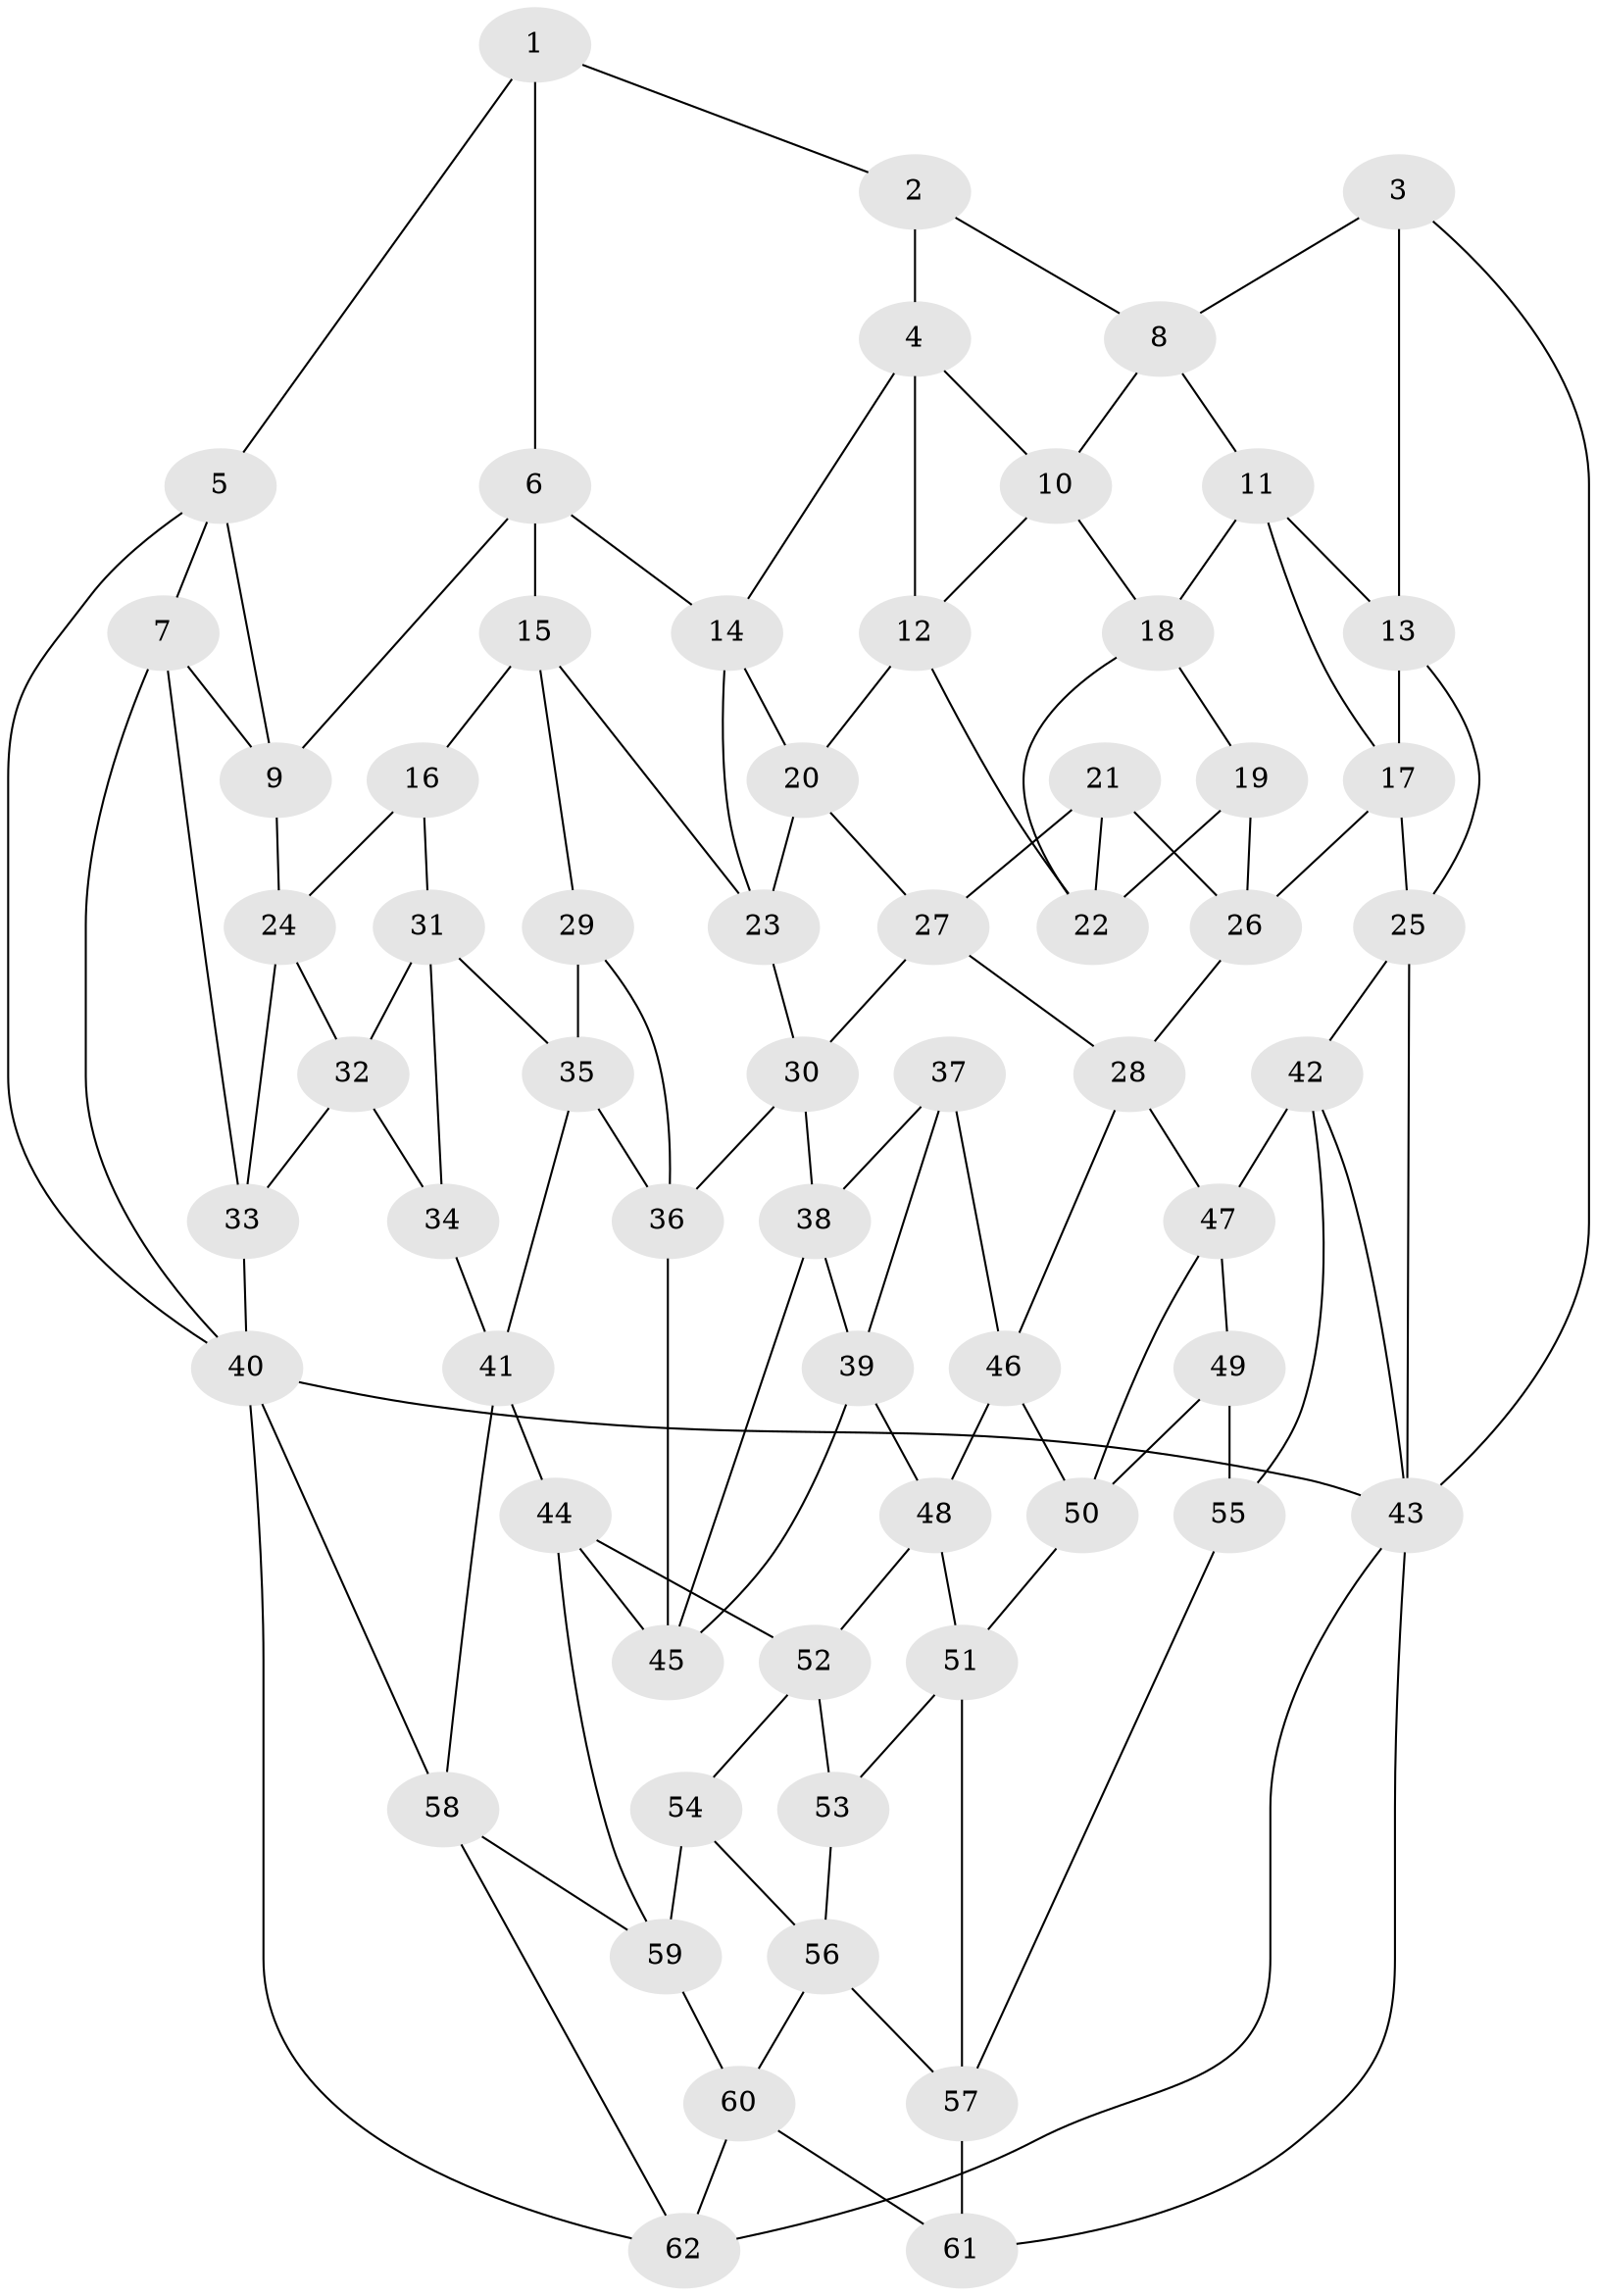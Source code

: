 // original degree distribution, {3: 0.024390243902439025, 4: 0.1951219512195122, 6: 0.18699186991869918, 5: 0.5934959349593496}
// Generated by graph-tools (version 1.1) at 2025/51/03/09/25 03:51:03]
// undirected, 62 vertices, 119 edges
graph export_dot {
graph [start="1"]
  node [color=gray90,style=filled];
  1;
  2;
  3;
  4;
  5;
  6;
  7;
  8;
  9;
  10;
  11;
  12;
  13;
  14;
  15;
  16;
  17;
  18;
  19;
  20;
  21;
  22;
  23;
  24;
  25;
  26;
  27;
  28;
  29;
  30;
  31;
  32;
  33;
  34;
  35;
  36;
  37;
  38;
  39;
  40;
  41;
  42;
  43;
  44;
  45;
  46;
  47;
  48;
  49;
  50;
  51;
  52;
  53;
  54;
  55;
  56;
  57;
  58;
  59;
  60;
  61;
  62;
  1 -- 2 [weight=1.0];
  1 -- 5 [weight=1.0];
  1 -- 6 [weight=1.0];
  2 -- 4 [weight=1.0];
  2 -- 8 [weight=1.0];
  3 -- 8 [weight=1.0];
  3 -- 13 [weight=1.0];
  3 -- 43 [weight=1.0];
  4 -- 10 [weight=1.0];
  4 -- 12 [weight=1.0];
  4 -- 14 [weight=1.0];
  5 -- 7 [weight=1.0];
  5 -- 9 [weight=1.0];
  5 -- 40 [weight=1.0];
  6 -- 9 [weight=1.0];
  6 -- 14 [weight=1.0];
  6 -- 15 [weight=1.0];
  7 -- 9 [weight=1.0];
  7 -- 33 [weight=1.0];
  7 -- 40 [weight=1.0];
  8 -- 10 [weight=1.0];
  8 -- 11 [weight=1.0];
  9 -- 24 [weight=1.0];
  10 -- 12 [weight=1.0];
  10 -- 18 [weight=1.0];
  11 -- 13 [weight=1.0];
  11 -- 17 [weight=1.0];
  11 -- 18 [weight=1.0];
  12 -- 20 [weight=1.0];
  12 -- 22 [weight=1.0];
  13 -- 17 [weight=1.0];
  13 -- 25 [weight=1.0];
  14 -- 20 [weight=1.0];
  14 -- 23 [weight=1.0];
  15 -- 16 [weight=1.0];
  15 -- 23 [weight=1.0];
  15 -- 29 [weight=1.0];
  16 -- 24 [weight=1.0];
  16 -- 31 [weight=1.0];
  17 -- 25 [weight=1.0];
  17 -- 26 [weight=1.0];
  18 -- 19 [weight=1.0];
  18 -- 22 [weight=1.0];
  19 -- 22 [weight=1.0];
  19 -- 26 [weight=1.0];
  20 -- 23 [weight=1.0];
  20 -- 27 [weight=1.0];
  21 -- 22 [weight=1.0];
  21 -- 26 [weight=1.0];
  21 -- 27 [weight=1.0];
  23 -- 30 [weight=1.0];
  24 -- 32 [weight=1.0];
  24 -- 33 [weight=1.0];
  25 -- 42 [weight=1.0];
  25 -- 43 [weight=1.0];
  26 -- 28 [weight=1.0];
  27 -- 28 [weight=1.0];
  27 -- 30 [weight=1.0];
  28 -- 46 [weight=1.0];
  28 -- 47 [weight=1.0];
  29 -- 35 [weight=1.0];
  29 -- 36 [weight=1.0];
  30 -- 36 [weight=1.0];
  30 -- 38 [weight=1.0];
  31 -- 32 [weight=1.0];
  31 -- 34 [weight=1.0];
  31 -- 35 [weight=1.0];
  32 -- 33 [weight=1.0];
  32 -- 34 [weight=1.0];
  33 -- 40 [weight=1.0];
  34 -- 41 [weight=1.0];
  35 -- 36 [weight=1.0];
  35 -- 41 [weight=1.0];
  36 -- 45 [weight=1.0];
  37 -- 38 [weight=1.0];
  37 -- 39 [weight=1.0];
  37 -- 46 [weight=1.0];
  38 -- 39 [weight=1.0];
  38 -- 45 [weight=1.0];
  39 -- 45 [weight=1.0];
  39 -- 48 [weight=1.0];
  40 -- 43 [weight=1.0];
  40 -- 58 [weight=1.0];
  40 -- 62 [weight=1.0];
  41 -- 44 [weight=1.0];
  41 -- 58 [weight=1.0];
  42 -- 43 [weight=1.0];
  42 -- 47 [weight=1.0];
  42 -- 55 [weight=1.0];
  43 -- 61 [weight=1.0];
  43 -- 62 [weight=1.0];
  44 -- 45 [weight=1.0];
  44 -- 52 [weight=1.0];
  44 -- 59 [weight=1.0];
  46 -- 48 [weight=1.0];
  46 -- 50 [weight=1.0];
  47 -- 49 [weight=1.0];
  47 -- 50 [weight=1.0];
  48 -- 51 [weight=1.0];
  48 -- 52 [weight=1.0];
  49 -- 50 [weight=1.0];
  49 -- 55 [weight=1.0];
  50 -- 51 [weight=1.0];
  51 -- 53 [weight=1.0];
  51 -- 57 [weight=1.0];
  52 -- 53 [weight=1.0];
  52 -- 54 [weight=1.0];
  53 -- 56 [weight=1.0];
  54 -- 56 [weight=1.0];
  54 -- 59 [weight=1.0];
  55 -- 57 [weight=1.0];
  56 -- 57 [weight=1.0];
  56 -- 60 [weight=1.0];
  57 -- 61 [weight=1.0];
  58 -- 59 [weight=1.0];
  58 -- 62 [weight=1.0];
  59 -- 60 [weight=1.0];
  60 -- 61 [weight=1.0];
  60 -- 62 [weight=1.0];
}
